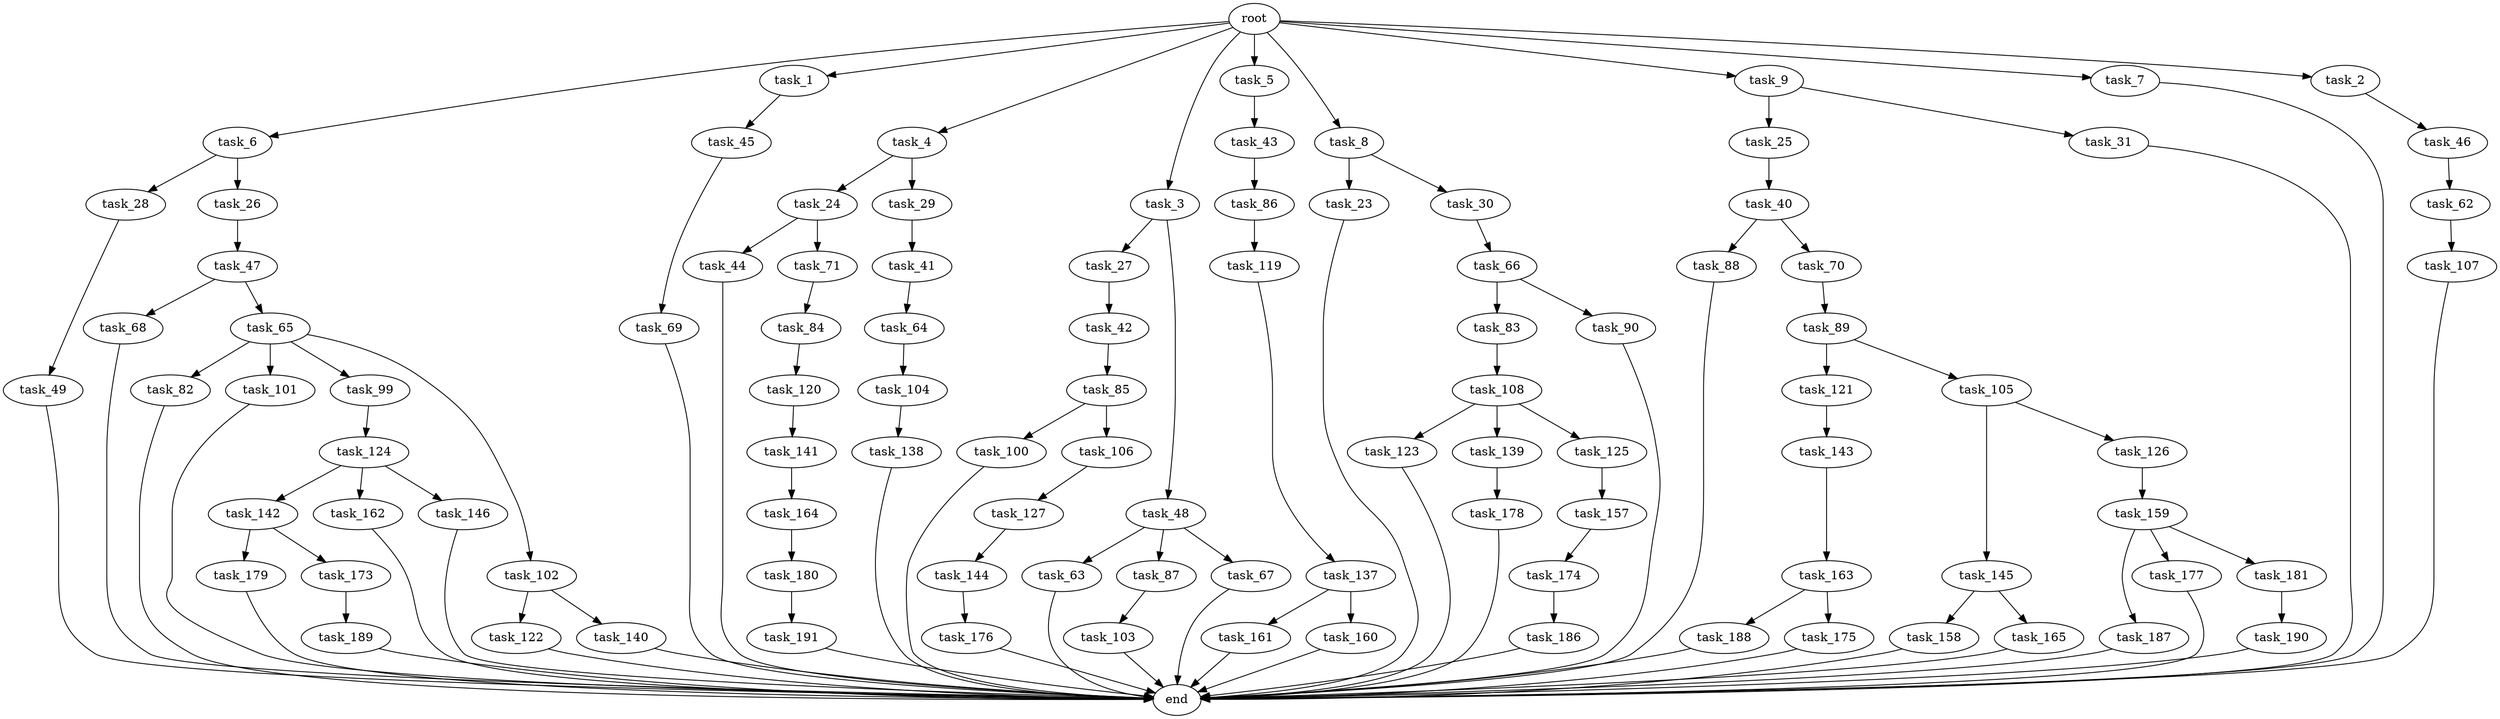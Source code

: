 digraph G {
  task_6 [size="1.024000"];
  task_45 [size="214748364.800000"];
  task_187 [size="695784701.952000"];
  task_123 [size="137438953.472000"];
  task_66 [size="137438953.472000"];
  task_1 [size="1.024000"];
  task_82 [size="77309411.328000"];
  task_159 [size="137438953.472000"];
  task_68 [size="858993459.200000"];
  task_119 [size="695784701.952000"];
  task_190 [size="695784701.952000"];
  task_65 [size="858993459.200000"];
  task_83 [size="695784701.952000"];
  root [size="0.000000"];
  task_40 [size="77309411.328000"];
  task_63 [size="137438953.472000"];
  task_176 [size="34359738.368000"];
  task_179 [size="34359738.368000"];
  task_144 [size="34359738.368000"];
  task_4 [size="1.024000"];
  task_3 [size="1.024000"];
  task_5 [size="1.024000"];
  task_189 [size="34359738.368000"];
  task_84 [size="309237645.312000"];
  task_101 [size="77309411.328000"];
  task_157 [size="858993459.200000"];
  task_178 [size="695784701.952000"];
  task_8 [size="1.024000"];
  task_120 [size="214748364.800000"];
  task_9 [size="1.024000"];
  task_27 [size="137438953.472000"];
  task_177 [size="695784701.952000"];
  task_86 [size="77309411.328000"];
  task_107 [size="858993459.200000"];
  task_24 [size="549755813.888000"];
  task_161 [size="214748364.800000"];
  task_49 [size="420906795.008000"];
  task_145 [size="137438953.472000"];
  task_23 [size="549755813.888000"];
  task_44 [size="420906795.008000"];
  task_88 [size="137438953.472000"];
  task_100 [size="695784701.952000"];
  task_7 [size="1.024000"];
  task_188 [size="309237645.312000"];
  task_99 [size="77309411.328000"];
  task_25 [size="309237645.312000"];
  task_126 [size="137438953.472000"];
  task_31 [size="309237645.312000"];
  task_186 [size="309237645.312000"];
  task_28 [size="214748364.800000"];
  task_142 [size="695784701.952000"];
  task_62 [size="309237645.312000"];
  task_137 [size="34359738.368000"];
  task_180 [size="420906795.008000"];
  task_69 [size="77309411.328000"];
  task_121 [size="420906795.008000"];
  task_175 [size="309237645.312000"];
  task_141 [size="420906795.008000"];
  task_162 [size="695784701.952000"];
  task_26 [size="214748364.800000"];
  task_143 [size="695784701.952000"];
  task_2 [size="1.024000"];
  task_106 [size="695784701.952000"];
  task_105 [size="420906795.008000"];
  task_42 [size="549755813.888000"];
  task_87 [size="137438953.472000"];
  task_122 [size="34359738.368000"];
  task_43 [size="549755813.888000"];
  task_104 [size="309237645.312000"];
  task_158 [size="309237645.312000"];
  task_160 [size="214748364.800000"];
  task_174 [size="309237645.312000"];
  task_103 [size="695784701.952000"];
  task_127 [size="34359738.368000"];
  task_70 [size="137438953.472000"];
  task_165 [size="309237645.312000"];
  task_30 [size="549755813.888000"];
  task_67 [size="137438953.472000"];
  task_48 [size="137438953.472000"];
  task_173 [size="34359738.368000"];
  task_164 [size="214748364.800000"];
  task_191 [size="549755813.888000"];
  task_85 [size="137438953.472000"];
  task_64 [size="34359738.368000"];
  task_163 [size="137438953.472000"];
  task_29 [size="549755813.888000"];
  task_102 [size="77309411.328000"];
  task_181 [size="695784701.952000"];
  task_139 [size="137438953.472000"];
  task_47 [size="420906795.008000"];
  task_41 [size="420906795.008000"];
  task_140 [size="34359738.368000"];
  task_108 [size="858993459.200000"];
  end [size="0.000000"];
  task_71 [size="420906795.008000"];
  task_89 [size="34359738.368000"];
  task_46 [size="137438953.472000"];
  task_146 [size="695784701.952000"];
  task_124 [size="77309411.328000"];
  task_125 [size="137438953.472000"];
  task_138 [size="309237645.312000"];
  task_90 [size="695784701.952000"];

  task_6 -> task_26 [size="209715200.000000"];
  task_6 -> task_28 [size="209715200.000000"];
  task_45 -> task_69 [size="75497472.000000"];
  task_187 -> end [size="1.000000"];
  task_123 -> end [size="1.000000"];
  task_66 -> task_83 [size="679477248.000000"];
  task_66 -> task_90 [size="679477248.000000"];
  task_1 -> task_45 [size="209715200.000000"];
  task_82 -> end [size="1.000000"];
  task_159 -> task_187 [size="679477248.000000"];
  task_159 -> task_181 [size="679477248.000000"];
  task_159 -> task_177 [size="679477248.000000"];
  task_68 -> end [size="1.000000"];
  task_119 -> task_137 [size="33554432.000000"];
  task_190 -> end [size="1.000000"];
  task_65 -> task_99 [size="75497472.000000"];
  task_65 -> task_101 [size="75497472.000000"];
  task_65 -> task_82 [size="75497472.000000"];
  task_65 -> task_102 [size="75497472.000000"];
  task_83 -> task_108 [size="838860800.000000"];
  root -> task_2 [size="1.000000"];
  root -> task_6 [size="1.000000"];
  root -> task_7 [size="1.000000"];
  root -> task_4 [size="1.000000"];
  root -> task_3 [size="1.000000"];
  root -> task_5 [size="1.000000"];
  root -> task_1 [size="1.000000"];
  root -> task_8 [size="1.000000"];
  root -> task_9 [size="1.000000"];
  task_40 -> task_88 [size="134217728.000000"];
  task_40 -> task_70 [size="134217728.000000"];
  task_63 -> end [size="1.000000"];
  task_176 -> end [size="1.000000"];
  task_179 -> end [size="1.000000"];
  task_144 -> task_176 [size="33554432.000000"];
  task_4 -> task_29 [size="536870912.000000"];
  task_4 -> task_24 [size="536870912.000000"];
  task_3 -> task_27 [size="134217728.000000"];
  task_3 -> task_48 [size="134217728.000000"];
  task_5 -> task_43 [size="536870912.000000"];
  task_189 -> end [size="1.000000"];
  task_84 -> task_120 [size="209715200.000000"];
  task_101 -> end [size="1.000000"];
  task_157 -> task_174 [size="301989888.000000"];
  task_178 -> end [size="1.000000"];
  task_8 -> task_23 [size="536870912.000000"];
  task_8 -> task_30 [size="536870912.000000"];
  task_120 -> task_141 [size="411041792.000000"];
  task_9 -> task_31 [size="301989888.000000"];
  task_9 -> task_25 [size="301989888.000000"];
  task_27 -> task_42 [size="536870912.000000"];
  task_177 -> end [size="1.000000"];
  task_86 -> task_119 [size="679477248.000000"];
  task_107 -> end [size="1.000000"];
  task_24 -> task_71 [size="411041792.000000"];
  task_24 -> task_44 [size="411041792.000000"];
  task_161 -> end [size="1.000000"];
  task_49 -> end [size="1.000000"];
  task_145 -> task_165 [size="301989888.000000"];
  task_145 -> task_158 [size="301989888.000000"];
  task_23 -> end [size="1.000000"];
  task_44 -> end [size="1.000000"];
  task_88 -> end [size="1.000000"];
  task_100 -> end [size="1.000000"];
  task_7 -> end [size="1.000000"];
  task_188 -> end [size="1.000000"];
  task_99 -> task_124 [size="75497472.000000"];
  task_25 -> task_40 [size="75497472.000000"];
  task_126 -> task_159 [size="134217728.000000"];
  task_31 -> end [size="1.000000"];
  task_186 -> end [size="1.000000"];
  task_28 -> task_49 [size="411041792.000000"];
  task_142 -> task_173 [size="33554432.000000"];
  task_142 -> task_179 [size="33554432.000000"];
  task_62 -> task_107 [size="838860800.000000"];
  task_137 -> task_161 [size="209715200.000000"];
  task_137 -> task_160 [size="209715200.000000"];
  task_180 -> task_191 [size="536870912.000000"];
  task_69 -> end [size="1.000000"];
  task_121 -> task_143 [size="679477248.000000"];
  task_175 -> end [size="1.000000"];
  task_141 -> task_164 [size="209715200.000000"];
  task_162 -> end [size="1.000000"];
  task_26 -> task_47 [size="411041792.000000"];
  task_143 -> task_163 [size="134217728.000000"];
  task_2 -> task_46 [size="134217728.000000"];
  task_106 -> task_127 [size="33554432.000000"];
  task_105 -> task_126 [size="134217728.000000"];
  task_105 -> task_145 [size="134217728.000000"];
  task_42 -> task_85 [size="134217728.000000"];
  task_87 -> task_103 [size="679477248.000000"];
  task_122 -> end [size="1.000000"];
  task_43 -> task_86 [size="75497472.000000"];
  task_104 -> task_138 [size="301989888.000000"];
  task_158 -> end [size="1.000000"];
  task_160 -> end [size="1.000000"];
  task_174 -> task_186 [size="301989888.000000"];
  task_103 -> end [size="1.000000"];
  task_127 -> task_144 [size="33554432.000000"];
  task_70 -> task_89 [size="33554432.000000"];
  task_165 -> end [size="1.000000"];
  task_30 -> task_66 [size="134217728.000000"];
  task_67 -> end [size="1.000000"];
  task_48 -> task_67 [size="134217728.000000"];
  task_48 -> task_87 [size="134217728.000000"];
  task_48 -> task_63 [size="134217728.000000"];
  task_173 -> task_189 [size="33554432.000000"];
  task_164 -> task_180 [size="411041792.000000"];
  task_191 -> end [size="1.000000"];
  task_85 -> task_100 [size="679477248.000000"];
  task_85 -> task_106 [size="679477248.000000"];
  task_64 -> task_104 [size="301989888.000000"];
  task_163 -> task_175 [size="301989888.000000"];
  task_163 -> task_188 [size="301989888.000000"];
  task_29 -> task_41 [size="411041792.000000"];
  task_102 -> task_122 [size="33554432.000000"];
  task_102 -> task_140 [size="33554432.000000"];
  task_181 -> task_190 [size="679477248.000000"];
  task_139 -> task_178 [size="679477248.000000"];
  task_47 -> task_65 [size="838860800.000000"];
  task_47 -> task_68 [size="838860800.000000"];
  task_41 -> task_64 [size="33554432.000000"];
  task_140 -> end [size="1.000000"];
  task_108 -> task_125 [size="134217728.000000"];
  task_108 -> task_139 [size="134217728.000000"];
  task_108 -> task_123 [size="134217728.000000"];
  task_71 -> task_84 [size="301989888.000000"];
  task_89 -> task_105 [size="411041792.000000"];
  task_89 -> task_121 [size="411041792.000000"];
  task_46 -> task_62 [size="301989888.000000"];
  task_146 -> end [size="1.000000"];
  task_124 -> task_142 [size="679477248.000000"];
  task_124 -> task_162 [size="679477248.000000"];
  task_124 -> task_146 [size="679477248.000000"];
  task_125 -> task_157 [size="838860800.000000"];
  task_138 -> end [size="1.000000"];
  task_90 -> end [size="1.000000"];
}
